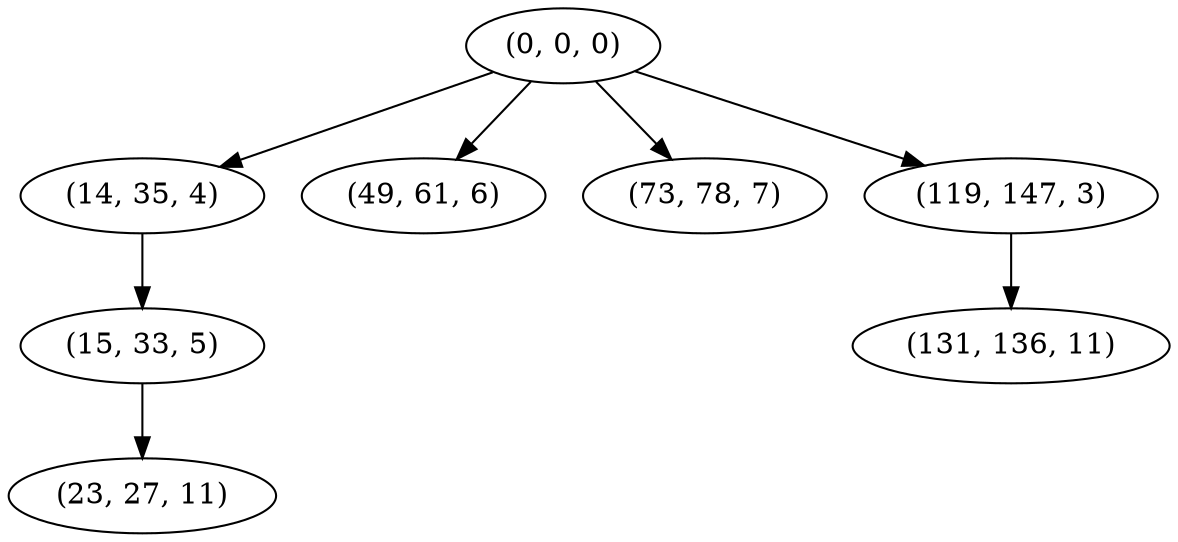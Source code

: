 digraph tree {
    "(0, 0, 0)";
    "(14, 35, 4)";
    "(15, 33, 5)";
    "(23, 27, 11)";
    "(49, 61, 6)";
    "(73, 78, 7)";
    "(119, 147, 3)";
    "(131, 136, 11)";
    "(0, 0, 0)" -> "(14, 35, 4)";
    "(0, 0, 0)" -> "(49, 61, 6)";
    "(0, 0, 0)" -> "(73, 78, 7)";
    "(0, 0, 0)" -> "(119, 147, 3)";
    "(14, 35, 4)" -> "(15, 33, 5)";
    "(15, 33, 5)" -> "(23, 27, 11)";
    "(119, 147, 3)" -> "(131, 136, 11)";
}
